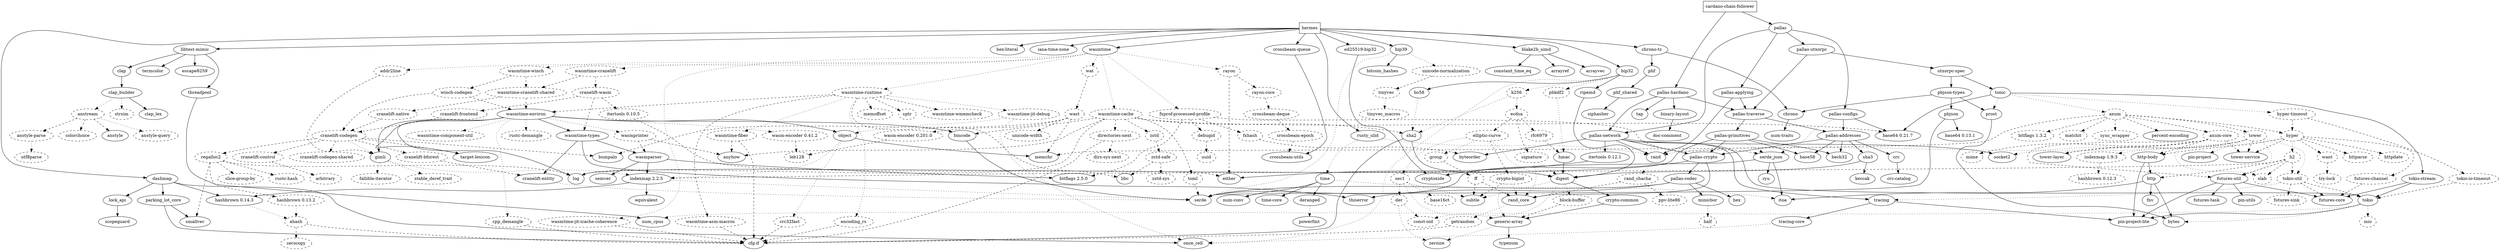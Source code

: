 digraph {
    0 [ label = "hermes" shape = box]
    1 [ label = "cardano-chain-follower" shape = box]
    2 [ label = "anyhow" ]
    3 [ label = "bip32" ]
    4 [ label = "bip39" ]
    5 [ label = "blake2b_simd" ]
    6 [ label = "chrono" ]
    7 [ label = "chrono-tz" ]
    8 [ label = "crossbeam-queue" ]
    9 [ label = "cryptoxide" ]
    10 [ label = "dashmap" ]
    11 [ label = "ed25519-bip32" ]
    12 [ label = "hex-literal" ]
    13 [ label = "iana-time-zone" ]
    14 [ label = "libtest-mimic" ]
    15 [ label = "once_cell" ]
    16 [ label = "rand" ]
    17 [ label = "rusty_ulid" ]
    18 [ label = "thiserror" ]
    19 [ label = "time" ]
    20 [ label = "wasmtime" ]
    21 [ label = "pallas" ]
    22 [ label = "pallas-hardano" ]
    23 [ label = "tokio" ]
    24 [ label = "tracing" ]
    25 [ label = "bs58" ]
    26 [ label = "hmac" ]
    27 [ label = "k256" style = dashed]
    28 [ label = "pbkdf2" style = dashed]
    29 [ label = "rand_core" ]
    30 [ label = "ripemd" ]
    31 [ label = "sha2" ]
    32 [ label = "subtle" ]
    33 [ label = "zeroize" ]
    34 [ label = "bitcoin_hashes" ]
    35 [ label = "serde" ]
    36 [ label = "unicode-normalization" style = dashed]
    37 [ label = "arrayref" ]
    38 [ label = "arrayvec" ]
    39 [ label = "constant_time_eq" ]
    40 [ label = "num-traits" ]
    41 [ label = "phf" ]
    42 [ label = "crossbeam-utils" ]
    43 [ label = "cfg-if" ]
    44 [ label = "hashbrown 0.14.3" ]
    45 [ label = "lock_api" ]
    46 [ label = "parking_lot_core" ]
    47 [ label = "clap" ]
    48 [ label = "escape8259" ]
    49 [ label = "termcolor" ]
    50 [ label = "threadpool" ]
    51 [ label = "rand_chacha" style = dashed]
    52 [ label = "deranged" ]
    53 [ label = "itoa" ]
    54 [ label = "num-conv" ]
    55 [ label = "powerfmt" ]
    56 [ label = "time-core" ]
    57 [ label = "addr2line" style = dashed]
    58 [ label = "bincode" ]
    59 [ label = "bumpalo" ]
    60 [ label = "encoding_rs" style = dashed]
    61 [ label = "fxprof-processed-profile" style = dashed]
    62 [ label = "gimli" ]
    63 [ label = "indexmap 2.2.5" ]
    64 [ label = "libc" ]
    65 [ label = "log" ]
    66 [ label = "object" ]
    67 [ label = "rayon" style = dashed]
    68 [ label = "serde_json" ]
    69 [ label = "target-lexicon" ]
    70 [ label = "wasm-encoder 0.41.2" style = dashed]
    71 [ label = "wasmparser" ]
    72 [ label = "wasmtime-cache" style = dashed]
    73 [ label = "wasmtime-component-util" style = dashed]
    74 [ label = "wasmtime-cranelift" style = dashed]
    75 [ label = "wasmtime-environ" ]
    76 [ label = "wasmtime-fiber" style = dashed]
    77 [ label = "wasmtime-jit-debug" style = dashed]
    78 [ label = "wasmtime-jit-icache-coherence" style = dashed]
    79 [ label = "wasmtime-runtime" style = dashed]
    80 [ label = "wasmtime-winch" style = dashed]
    81 [ label = "wat" style = dashed]
    82 [ label = "pallas-addresses" ]
    83 [ label = "pallas-applying" ]
    84 [ label = "pallas-codec" ]
    85 [ label = "pallas-configs" ]
    86 [ label = "pallas-crypto" ]
    87 [ label = "pallas-network" ]
    88 [ label = "pallas-primitives" ]
    89 [ label = "pallas-traverse" ]
    90 [ label = "pallas-utxorpc" ]
    91 [ label = "binary-layout" ]
    92 [ label = "tap" ]
    93 [ label = "bytes" ]
    94 [ label = "mio" style = dashed]
    95 [ label = "num_cpus" ]
    96 [ label = "pin-project-lite" ]
    97 [ label = "tracing-core" ]
    98 [ label = "digest" ]
    99 [ label = "ecdsa" style = dashed]
    100 [ label = "elliptic-curve" style = dashed]
    101 [ label = "getrandom" style = dashed]
    102 [ label = "tinyvec" style = dashed]
    103 [ label = "phf_shared" ]
    104 [ label = "ahash" style = dashed]
    105 [ label = "scopeguard" ]
    106 [ label = "smallvec" ]
    107 [ label = "clap_builder" ]
    108 [ label = "ppv-lite86" style = dashed]
    109 [ label = "bitflags 2.5.0" ]
    110 [ label = "debugid" style = dashed]
    111 [ label = "fxhash" style = dashed]
    112 [ label = "fallible-iterator" style = dashed]
    113 [ label = "stable_deref_trait" style = dashed]
    114 [ label = "equivalent" ]
    115 [ label = "crc32fast" style = dashed]
    116 [ label = "memchr" ]
    117 [ label = "either" ]
    118 [ label = "rayon-core" style = dashed]
    119 [ label = "ryu" ]
    120 [ label = "leb128" style = dashed]
    121 [ label = "semver" ]
    122 [ label = "base64 0.21.7" ]
    123 [ label = "directories-next" style = dashed]
    124 [ label = "toml" style = dashed]
    125 [ label = "zstd" style = dashed]
    126 [ label = "cranelift-codegen" style = dashed]
    127 [ label = "cranelift-control" style = dashed]
    128 [ label = "cranelift-entity" ]
    129 [ label = "cranelift-frontend" style = dashed]
    130 [ label = "cranelift-native" style = dashed]
    131 [ label = "cranelift-wasm" style = dashed]
    132 [ label = "wasmtime-cranelift-shared" style = dashed]
    133 [ label = "cpp_demangle" style = dashed]
    134 [ label = "rustc-demangle" style = dashed]
    135 [ label = "wasmprinter" style = dashed]
    136 [ label = "wasmtime-types" ]
    137 [ label = "memoffset" style = dashed]
    138 [ label = "sptr" style = dashed]
    139 [ label = "wasmtime-asm-macros" style = dashed]
    140 [ label = "wasmtime-wmemcheck" style = dashed]
    141 [ label = "winch-codegen" style = dashed]
    142 [ label = "wast" style = dashed]
    143 [ label = "base58" ]
    144 [ label = "bech32" ]
    145 [ label = "crc" ]
    146 [ label = "hex" ]
    147 [ label = "sha3" ]
    148 [ label = "minicbor" ]
    149 [ label = "byteorder" ]
    150 [ label = "itertools 0.12.1" ]
    151 [ label = "socket2" ]
    152 [ label = "utxorpc-spec" ]
    153 [ label = "doc-comment" ]
    154 [ label = "block-buffer" style = dashed]
    155 [ label = "const-oid" style = dashed]
    156 [ label = "crypto-common" ]
    157 [ label = "der" style = dashed]
    158 [ label = "rfc6979" style = dashed]
    159 [ label = "signature" style = dashed]
    160 [ label = "base16ct" style = dashed]
    161 [ label = "crypto-bigint" style = dashed]
    162 [ label = "ff" style = dashed]
    163 [ label = "generic-array" ]
    164 [ label = "group" style = dashed]
    165 [ label = "sec1" style = dashed]
    166 [ label = "tinyvec_macros" style = dashed]
    167 [ label = "siphasher" ]
    168 [ label = "zerocopy" style = dashed]
    169 [ label = "anstream" style = dashed]
    170 [ label = "anstyle" ]
    171 [ label = "clap_lex" ]
    172 [ label = "strsim" style = dashed]
    173 [ label = "uuid" style = dashed]
    174 [ label = "crossbeam-deque" style = dashed]
    175 [ label = "dirs-sys-next" style = dashed]
    176 [ label = "zstd-safe" style = dashed]
    177 [ label = "cranelift-bforest" style = dashed]
    178 [ label = "cranelift-codegen-shared" style = dashed]
    179 [ label = "regalloc2" style = dashed]
    180 [ label = "arbitrary" style = dashed]
    181 [ label = "itertools 0.10.5" style = dashed]
    182 [ label = "unicode-width" style = dashed]
    183 [ label = "wasm-encoder 0.201.0" style = dashed]
    184 [ label = "crc-catalog" ]
    185 [ label = "keccak" ]
    186 [ label = "half" style = dashed]
    187 [ label = "pbjson" ]
    188 [ label = "pbjson-types" ]
    189 [ label = "prost" ]
    190 [ label = "tonic" ]
    191 [ label = "typenum" ]
    192 [ label = "anstyle-parse" style = dashed]
    193 [ label = "anstyle-query" style = dashed]
    194 [ label = "colorchoice" style = dashed]
    195 [ label = "utf8parse" style = dashed]
    196 [ label = "crossbeam-epoch" style = dashed]
    197 [ label = "zstd-sys" style = dashed]
    198 [ label = "hashbrown 0.13.2" style = dashed]
    199 [ label = "rustc-hash" style = dashed]
    200 [ label = "slice-group-by" style = dashed]
    201 [ label = "base64 0.13.1" ]
    202 [ label = "axum" style = dashed]
    203 [ label = "futures-core" ]
    204 [ label = "futures-util" ]
    205 [ label = "h2" style = dashed]
    206 [ label = "http" ]
    207 [ label = "http-body" ]
    208 [ label = "hyper" style = dashed]
    209 [ label = "hyper-timeout" style = dashed]
    210 [ label = "percent-encoding" ]
    211 [ label = "pin-project" ]
    212 [ label = "tokio-stream" ]
    213 [ label = "tower" style = dashed]
    214 [ label = "tower-layer" ]
    215 [ label = "tower-service" ]
    216 [ label = "axum-core" style = dashed]
    217 [ label = "bitflags 1.3.2" style = dashed]
    218 [ label = "matchit" style = dashed]
    219 [ label = "mime" style = dashed]
    220 [ label = "sync_wrapper" style = dashed]
    221 [ label = "futures-task" ]
    222 [ label = "pin-utils" ]
    223 [ label = "fnv" ]
    224 [ label = "futures-sink" style = dashed]
    225 [ label = "slab" style = dashed]
    226 [ label = "tokio-util" style = dashed]
    227 [ label = "futures-channel" style = dashed]
    228 [ label = "httparse" style = dashed]
    229 [ label = "httpdate" style = dashed]
    230 [ label = "want" style = dashed]
    231 [ label = "tokio-io-timeout" style = dashed]
    232 [ label = "indexmap 1.9.3" style = dashed]
    233 [ label = "try-lock" style = dashed]
    234 [ label = "hashbrown 0.12.3" style = dashed]
    0 -> 3 [ ]
    0 -> 4 [ ]
    0 -> 5 [ ]
    0 -> 7 [ ]
    0 -> 8 [ ]
    0 -> 10 [ ]
    0 -> 11 [ ]
    0 -> 12 [ ]
    0 -> 13 [ ]
    0 -> 14 [ ]
    0 -> 17 [ ]
    0 -> 20 [ ]
    1 -> 21 [ ]
    1 -> 22 [ ]
    3 -> 25 [ ]
    3 -> 27 [ style = dotted]
    3 -> 15 [ style = dotted]
    3 -> 28 [ style = dotted]
    3 -> 30 [ ]
    4 -> 34 [ ]
    4 -> 35 [ style = dotted]
    4 -> 36 [ style = dotted]
    5 -> 37 [ ]
    5 -> 38 [ ]
    5 -> 39 [ ]
    6 -> 40 [ ]
    7 -> 6 [ ]
    7 -> 41 [ ]
    8 -> 42 [ ]
    10 -> 44 [ ]
    10 -> 45 [ ]
    10 -> 15 [ ]
    10 -> 46 [ ]
    11 -> 9 [ ]
    14 -> 47 [ ]
    14 -> 48 [ ]
    14 -> 49 [ ]
    14 -> 50 [ ]
    16 -> 51 [ style = dotted]
    17 -> 16 [ style = dotted]
    17 -> 19 [ style = dotted]
    19 -> 52 [ ]
    19 -> 53 [ style = dotted]
    19 -> 54 [ ]
    19 -> 35 [ style = dotted]
    19 -> 56 [ ]
    20 -> 57 [ style = dotted]
    20 -> 61 [ style = dotted]
    20 -> 67 [ style = dotted]
    20 -> 72 [ style = dotted]
    20 -> 74 [ style = dotted]
    20 -> 78 [ style = dotted]
    20 -> 79 [ style = dotted]
    20 -> 80 [ style = dotted]
    20 -> 81 [ style = dotted]
    21 -> 83 [ ]
    21 -> 85 [ ]
    21 -> 87 [ ]
    21 -> 90 [ ]
    22 -> 91 [ ]
    22 -> 87 [ ]
    22 -> 89 [ ]
    22 -> 92 [ ]
    23 -> 93 [ style = dotted]
    23 -> 94 [ style = dotted]
    23 -> 95 [ style = dotted]
    23 -> 96 [ ]
    24 -> 96 [ ]
    24 -> 97 [ ]
    25 -> 31 [ style = dotted]
    26 -> 98 [ ]
    27 -> 99 [ style = dotted]
    27 -> 31 [ style = dotted]
    28 -> 26 [ style = dotted]
    29 -> 101 [ style = dotted]
    30 -> 98 [ ]
    31 -> 43 [ ]
    31 -> 98 [ ]
    36 -> 102 [ style = dashed]
    41 -> 103 [ ]
    44 -> 104 [ style = dotted]
    45 -> 105 [ ]
    46 -> 43 [ ]
    46 -> 106 [ ]
    47 -> 107 [ ]
    50 -> 95 [ ]
    51 -> 108 [ style = dashed]
    51 -> 29 [ style = dashed]
    52 -> 55 [ style = dotted]
    57 -> 62 [ style = dashed]
    58 -> 35 [ ]
    60 -> 43 [ style = dashed]
    61 -> 109 [ style = dashed]
    61 -> 110 [ style = dashed]
    61 -> 111 [ style = dashed]
    61 -> 68 [ style = dashed]
    62 -> 112 [ style = dotted]
    62 -> 63 [ style = dotted]
    62 -> 113 [ style = dotted]
    63 -> 114 [ ]
    63 -> 44 [ ]
    63 -> 35 [ style = dotted]
    66 -> 115 [ style = dotted]
    66 -> 63 [ style = dotted]
    66 -> 116 [ ]
    67 -> 117 [ style = dashed]
    67 -> 118 [ style = dashed]
    68 -> 53 [ ]
    68 -> 119 [ ]
    68 -> 35 [ ]
    70 -> 120 [ style = dashed]
    71 -> 109 [ ]
    71 -> 63 [ ]
    71 -> 121 [ ]
    72 -> 2 [ style = dashed]
    72 -> 122 [ style = dashed]
    72 -> 58 [ style = dashed]
    72 -> 123 [ style = dashed]
    72 -> 65 [ style = dashed]
    72 -> 31 [ style = dashed]
    72 -> 124 [ style = dashed]
    72 -> 125 [ style = dashed]
    74 -> 131 [ style = dashed]
    74 -> 132 [ style = dashed]
    75 -> 58 [ ]
    75 -> 133 [ style = dotted]
    75 -> 62 [ ]
    75 -> 65 [ ]
    75 -> 66 [ ]
    75 -> 134 [ style = dotted]
    75 -> 69 [ ]
    75 -> 70 [ style = dotted]
    75 -> 135 [ style = dotted]
    75 -> 73 [ style = dotted]
    75 -> 136 [ ]
    76 -> 2 [ style = dashed]
    76 -> 43 [ style = dashed]
    77 -> 66 [ style = dotted]
    77 -> 15 [ style = dotted]
    78 -> 43 [ style = dashed]
    79 -> 60 [ style = dotted]
    79 -> 64 [ style = dashed]
    79 -> 137 [ style = dashed]
    79 -> 138 [ style = dashed]
    79 -> 139 [ style = dashed]
    79 -> 75 [ style = dashed]
    79 -> 76 [ style = dotted]
    79 -> 77 [ style = dotted]
    79 -> 140 [ style = dashed]
    80 -> 132 [ style = dashed]
    80 -> 141 [ style = dashed]
    81 -> 142 [ style = dashed]
    82 -> 143 [ ]
    82 -> 144 [ ]
    82 -> 145 [ ]
    82 -> 86 [ ]
    82 -> 147 [ ]
    83 -> 89 [ ]
    83 -> 16 [ ]
    84 -> 146 [ ]
    84 -> 148 [ ]
    84 -> 35 [ ]
    84 -> 18 [ ]
    85 -> 122 [ ]
    85 -> 82 [ ]
    85 -> 68 [ style = dotted]
    86 -> 9 [ ]
    86 -> 84 [ ]
    86 -> 29 [ ]
    87 -> 149 [ ]
    87 -> 150 [ ]
    87 -> 86 [ ]
    87 -> 16 [ ]
    87 -> 151 [ ]
    87 -> 23 [ ]
    87 -> 24 [ ]
    88 -> 143 [ ]
    88 -> 144 [ ]
    88 -> 65 [ ]
    88 -> 86 [ ]
    88 -> 68 [ style = dotted]
    89 -> 82 [ ]
    89 -> 88 [ ]
    90 -> 89 [ ]
    90 -> 152 [ ]
    91 -> 153 [ ]
    97 -> 15 [ style = dotted]
    98 -> 154 [ style = dotted]
    98 -> 155 [ style = dotted]
    98 -> 156 [ ]
    98 -> 32 [ style = dotted]
    99 -> 100 [ style = dashed]
    99 -> 158 [ style = dotted]
    99 -> 159 [ style = dashed]
    100 -> 161 [ style = dashed]
    100 -> 98 [ style = dotted]
    100 -> 164 [ style = dotted]
    100 -> 165 [ style = dotted]
    101 -> 43 [ style = dashed]
    102 -> 166 [ style = dotted]
    103 -> 167 [ ]
    104 -> 43 [ style = dashed]
    104 -> 168 [ style = dashed]
    107 -> 169 [ style = dotted]
    107 -> 171 [ ]
    107 -> 172 [ style = dotted]
    110 -> 173 [ style = dashed]
    111 -> 149 [ style = dashed]
    115 -> 43 [ style = dashed]
    118 -> 174 [ style = dashed]
    123 -> 43 [ style = dashed]
    123 -> 175 [ style = dashed]
    124 -> 35 [ style = dashed]
    125 -> 176 [ style = dashed]
    126 -> 59 [ style = dashed]
    126 -> 177 [ style = dashed]
    126 -> 178 [ style = dashed]
    126 -> 127 [ style = dashed]
    126 -> 62 [ style = dotted]
    126 -> 179 [ style = dashed]
    126 -> 69 [ style = dashed]
    127 -> 180 [ style = dashed]
    128 -> 35 [ style = dotted]
    129 -> 126 [ style = dashed]
    130 -> 126 [ style = dashed]
    131 -> 129 [ style = dashed]
    131 -> 181 [ style = dashed]
    131 -> 136 [ style = dashed]
    132 -> 130 [ style = dashed]
    132 -> 75 [ style = dashed]
    133 -> 43 [ style = dashed]
    135 -> 2 [ style = dashed]
    135 -> 71 [ style = dashed]
    136 -> 128 [ ]
    136 -> 18 [ ]
    136 -> 71 [ ]
    139 -> 43 [ style = dashed]
    141 -> 126 [ style = dashed]
    141 -> 75 [ style = dashed]
    142 -> 59 [ style = dashed]
    142 -> 116 [ style = dashed]
    142 -> 182 [ style = dashed]
    142 -> 183 [ style = dashed]
    145 -> 184 [ ]
    147 -> 98 [ ]
    147 -> 185 [ ]
    148 -> 186 [ style = dotted]
    150 -> 117 [ ]
    152 -> 188 [ ]
    152 -> 190 [ ]
    154 -> 163 [ style = dashed]
    156 -> 163 [ ]
    157 -> 155 [ style = dotted]
    157 -> 33 [ style = dotted]
    158 -> 26 [ style = dashed]
    159 -> 98 [ style = dotted]
    159 -> 29 [ style = dotted]
    161 -> 163 [ style = dotted]
    161 -> 29 [ style = dotted]
    161 -> 32 [ style = dashed]
    162 -> 29 [ style = dashed]
    162 -> 32 [ style = dashed]
    163 -> 191 [ ]
    163 -> 33 [ style = dotted]
    164 -> 162 [ style = dashed]
    165 -> 160 [ style = dotted]
    165 -> 157 [ style = dotted]
    165 -> 163 [ style = dotted]
    165 -> 32 [ style = dotted]
    169 -> 170 [ style = dashed]
    169 -> 192 [ style = dashed]
    169 -> 193 [ style = dotted]
    169 -> 194 [ style = dashed]
    174 -> 196 [ style = dashed]
    176 -> 64 [ style = dashed]
    176 -> 197 [ style = dashed]
    177 -> 128 [ style = dashed]
    179 -> 198 [ style = dashed]
    179 -> 65 [ style = dashed]
    179 -> 199 [ style = dashed]
    179 -> 200 [ style = dashed]
    179 -> 106 [ style = dashed]
    181 -> 117 [ style = dashed]
    183 -> 120 [ style = dashed]
    187 -> 201 [ ]
    187 -> 35 [ ]
    188 -> 6 [ ]
    188 -> 187 [ ]
    188 -> 189 [ ]
    189 -> 93 [ ]
    190 -> 202 [ style = dotted]
    190 -> 122 [ ]
    190 -> 209 [ style = dotted]
    190 -> 189 [ style = dotted]
    190 -> 212 [ ]
    192 -> 195 [ style = dotted]
    196 -> 42 [ style = dashed]
    198 -> 104 [ style = dotted]
    202 -> 216 [ style = dashed]
    202 -> 217 [ style = dashed]
    202 -> 208 [ style = dashed]
    202 -> 218 [ style = dashed]
    202 -> 116 [ style = dashed]
    202 -> 210 [ style = dashed]
    202 -> 220 [ style = dashed]
    202 -> 213 [ style = dashed]
    204 -> 203 [ ]
    204 -> 221 [ ]
    204 -> 96 [ ]
    204 -> 222 [ ]
    205 -> 204 [ style = dashed]
    205 -> 206 [ style = dashed]
    205 -> 63 [ style = dashed]
    205 -> 225 [ style = dashed]
    205 -> 226 [ style = dashed]
    206 -> 93 [ ]
    206 -> 223 [ ]
    206 -> 53 [ ]
    207 -> 206 [ ]
    207 -> 96 [ ]
    208 -> 227 [ style = dashed]
    208 -> 205 [ style = dotted]
    208 -> 207 [ style = dashed]
    208 -> 228 [ style = dashed]
    208 -> 229 [ style = dashed]
    208 -> 151 [ style = dotted]
    208 -> 215 [ style = dashed]
    208 -> 230 [ style = dashed]
    209 -> 208 [ style = dashed]
    209 -> 231 [ style = dashed]
    212 -> 203 [ ]
    212 -> 23 [ ]
    213 -> 204 [ style = dotted]
    213 -> 232 [ style = dotted]
    213 -> 211 [ style = dotted]
    213 -> 16 [ style = dotted]
    213 -> 225 [ style = dotted]
    213 -> 226 [ style = dotted]
    213 -> 214 [ style = dashed]
    213 -> 215 [ style = dashed]
    216 -> 204 [ style = dashed]
    216 -> 207 [ style = dashed]
    216 -> 219 [ style = dashed]
    216 -> 214 [ style = dashed]
    216 -> 215 [ style = dashed]
    226 -> 203 [ style = dashed]
    226 -> 224 [ style = dashed]
    226 -> 23 [ style = dashed]
    226 -> 24 [ style = dotted]
    227 -> 203 [ style = dashed]
    230 -> 233 [ style = dashed]
    231 -> 23 [ style = dashed]
    232 -> 234 [ style = dashed]
}

